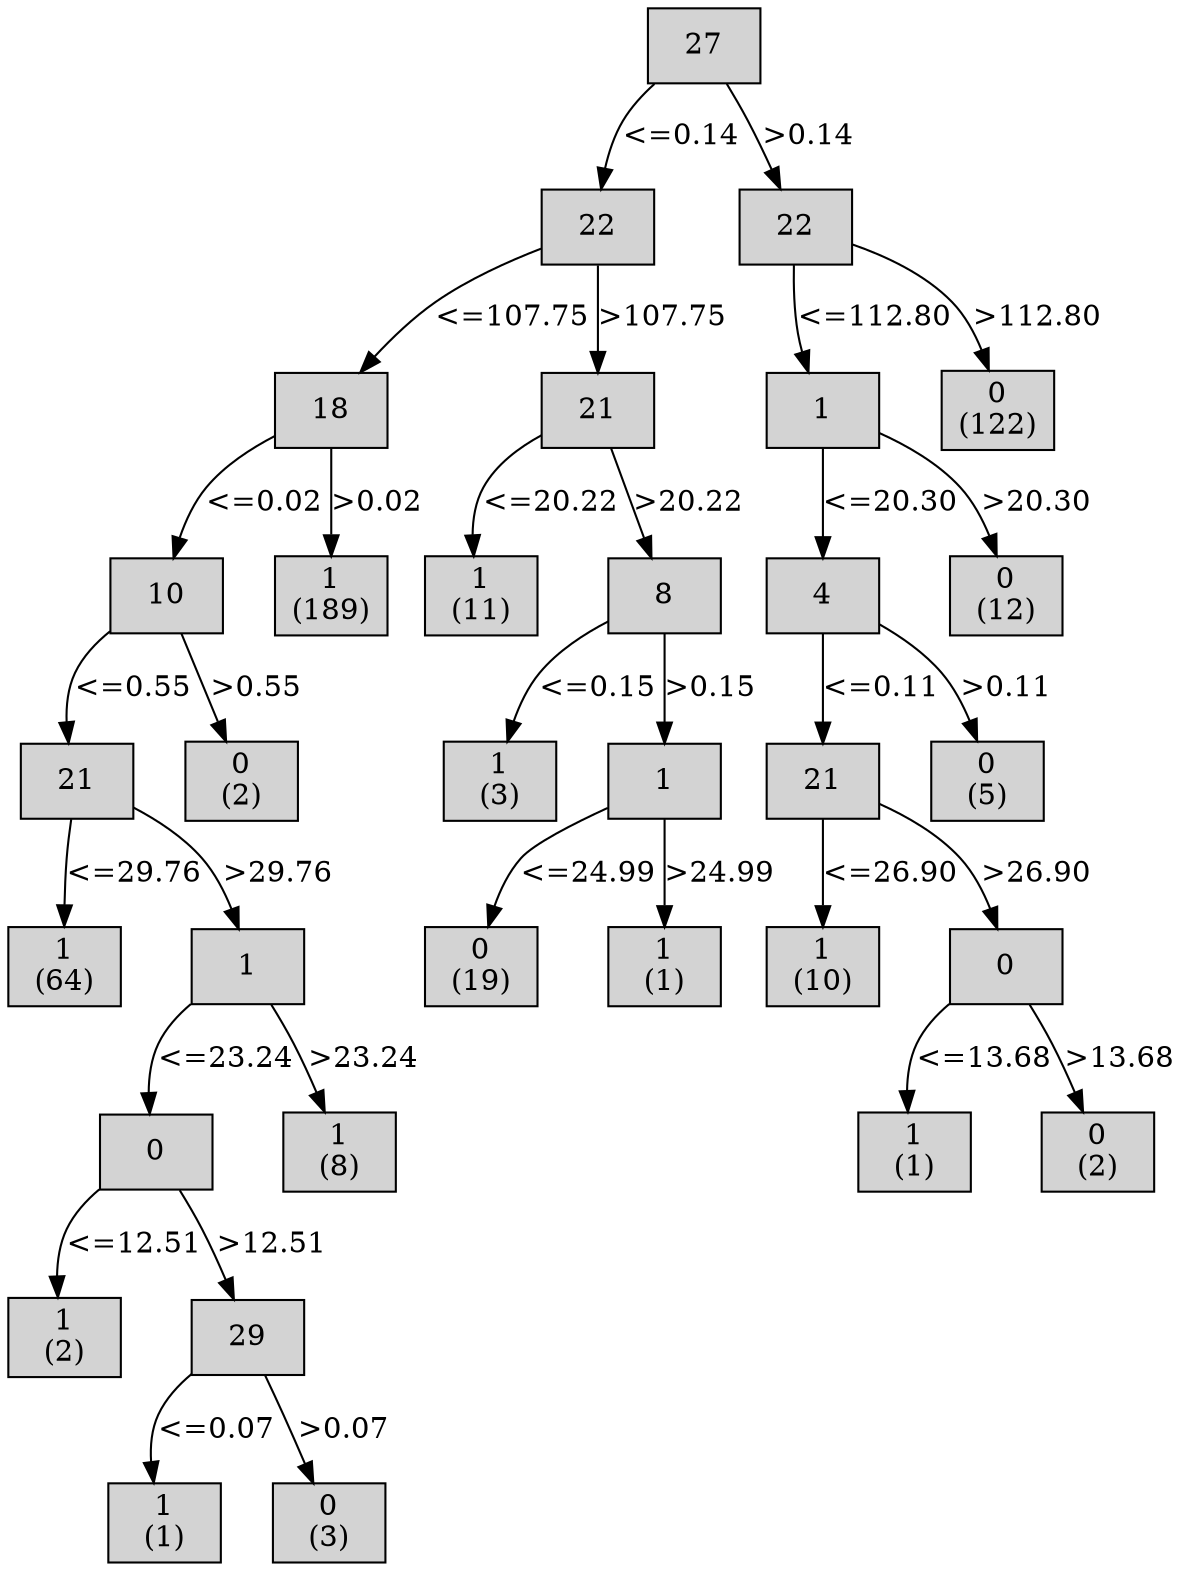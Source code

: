 digraph ID3_Tree {
"0" [shape=box, style=filled, label="27
", weight=1]
"1" [shape=box, style=filled, label="22
", weight=2]
0 -> 1 [ label = "<=0.14"];
"2" [shape=box, style=filled, label="18
", weight=3]
1 -> 2 [ label = "<=107.75"];
"3" [shape=box, style=filled, label="10
", weight=4]
2 -> 3 [ label = "<=0.02"];
"4" [shape=box, style=filled, label="21
", weight=5]
3 -> 4 [ label = "<=0.55"];
"5" [shape=box, style=filled, label="1
(64)
", weight=6]
4 -> 5 [ label = "<=29.76"];
"6" [shape=box, style=filled, label="1
", weight=6]
4 -> 6 [ label = ">29.76"];
"7" [shape=box, style=filled, label="0
", weight=7]
6 -> 7 [ label = "<=23.24"];
"8" [shape=box, style=filled, label="1
(2)
", weight=8]
7 -> 8 [ label = "<=12.51"];
"9" [shape=box, style=filled, label="29
", weight=8]
7 -> 9 [ label = ">12.51"];
"10" [shape=box, style=filled, label="1
(1)
", weight=9]
9 -> 10 [ label = "<=0.07"];
"11" [shape=box, style=filled, label="0
(3)
", weight=9]
9 -> 11 [ label = ">0.07"];
"12" [shape=box, style=filled, label="1
(8)
", weight=7]
6 -> 12 [ label = ">23.24"];
"13" [shape=box, style=filled, label="0
(2)
", weight=5]
3 -> 13 [ label = ">0.55"];
"14" [shape=box, style=filled, label="1
(189)
", weight=4]
2 -> 14 [ label = ">0.02"];
"15" [shape=box, style=filled, label="21
", weight=3]
1 -> 15 [ label = ">107.75"];
"16" [shape=box, style=filled, label="1
(11)
", weight=4]
15 -> 16 [ label = "<=20.22"];
"17" [shape=box, style=filled, label="8
", weight=4]
15 -> 17 [ label = ">20.22"];
"18" [shape=box, style=filled, label="1
(3)
", weight=5]
17 -> 18 [ label = "<=0.15"];
"19" [shape=box, style=filled, label="1
", weight=5]
17 -> 19 [ label = ">0.15"];
"20" [shape=box, style=filled, label="0
(19)
", weight=6]
19 -> 20 [ label = "<=24.99"];
"21" [shape=box, style=filled, label="1
(1)
", weight=6]
19 -> 21 [ label = ">24.99"];
"22" [shape=box, style=filled, label="22
", weight=2]
0 -> 22 [ label = ">0.14"];
"23" [shape=box, style=filled, label="1
", weight=3]
22 -> 23 [ label = "<=112.80"];
"24" [shape=box, style=filled, label="4
", weight=4]
23 -> 24 [ label = "<=20.30"];
"25" [shape=box, style=filled, label="21
", weight=5]
24 -> 25 [ label = "<=0.11"];
"26" [shape=box, style=filled, label="1
(10)
", weight=6]
25 -> 26 [ label = "<=26.90"];
"27" [shape=box, style=filled, label="0
", weight=6]
25 -> 27 [ label = ">26.90"];
"28" [shape=box, style=filled, label="1
(1)
", weight=7]
27 -> 28 [ label = "<=13.68"];
"29" [shape=box, style=filled, label="0
(2)
", weight=7]
27 -> 29 [ label = ">13.68"];
"30" [shape=box, style=filled, label="0
(5)
", weight=5]
24 -> 30 [ label = ">0.11"];
"31" [shape=box, style=filled, label="0
(12)
", weight=4]
23 -> 31 [ label = ">20.30"];
"32" [shape=box, style=filled, label="0
(122)
", weight=3]
22 -> 32 [ label = ">112.80"];
{rank=same; 0;};
{rank=same; 1;22;};
{rank=same; 2;15;23;32;};
{rank=same; 3;14;16;17;24;31;};
{rank=same; 4;13;18;19;25;30;};
{rank=same; 5;6;20;21;26;27;};
{rank=same; 7;12;28;29;};
{rank=same; 8;9;};
{rank=same; 10;11;};
}